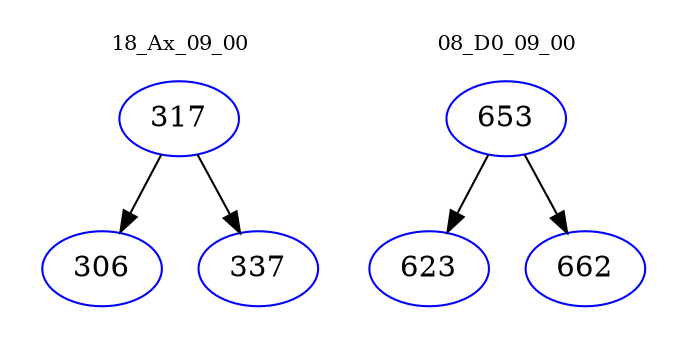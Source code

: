 digraph{
subgraph cluster_0 {
color = white
label = "18_Ax_09_00";
fontsize=10;
T0_317 [label="317", color="blue"]
T0_317 -> T0_306 [color="black"]
T0_306 [label="306", color="blue"]
T0_317 -> T0_337 [color="black"]
T0_337 [label="337", color="blue"]
}
subgraph cluster_1 {
color = white
label = "08_D0_09_00";
fontsize=10;
T1_653 [label="653", color="blue"]
T1_653 -> T1_623 [color="black"]
T1_623 [label="623", color="blue"]
T1_653 -> T1_662 [color="black"]
T1_662 [label="662", color="blue"]
}
}
